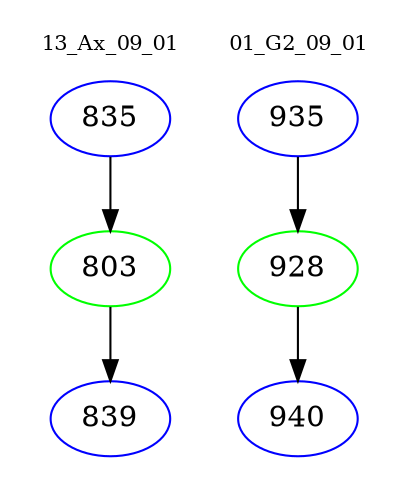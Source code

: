 digraph{
subgraph cluster_0 {
color = white
label = "13_Ax_09_01";
fontsize=10;
T0_835 [label="835", color="blue"]
T0_835 -> T0_803 [color="black"]
T0_803 [label="803", color="green"]
T0_803 -> T0_839 [color="black"]
T0_839 [label="839", color="blue"]
}
subgraph cluster_1 {
color = white
label = "01_G2_09_01";
fontsize=10;
T1_935 [label="935", color="blue"]
T1_935 -> T1_928 [color="black"]
T1_928 [label="928", color="green"]
T1_928 -> T1_940 [color="black"]
T1_940 [label="940", color="blue"]
}
}
